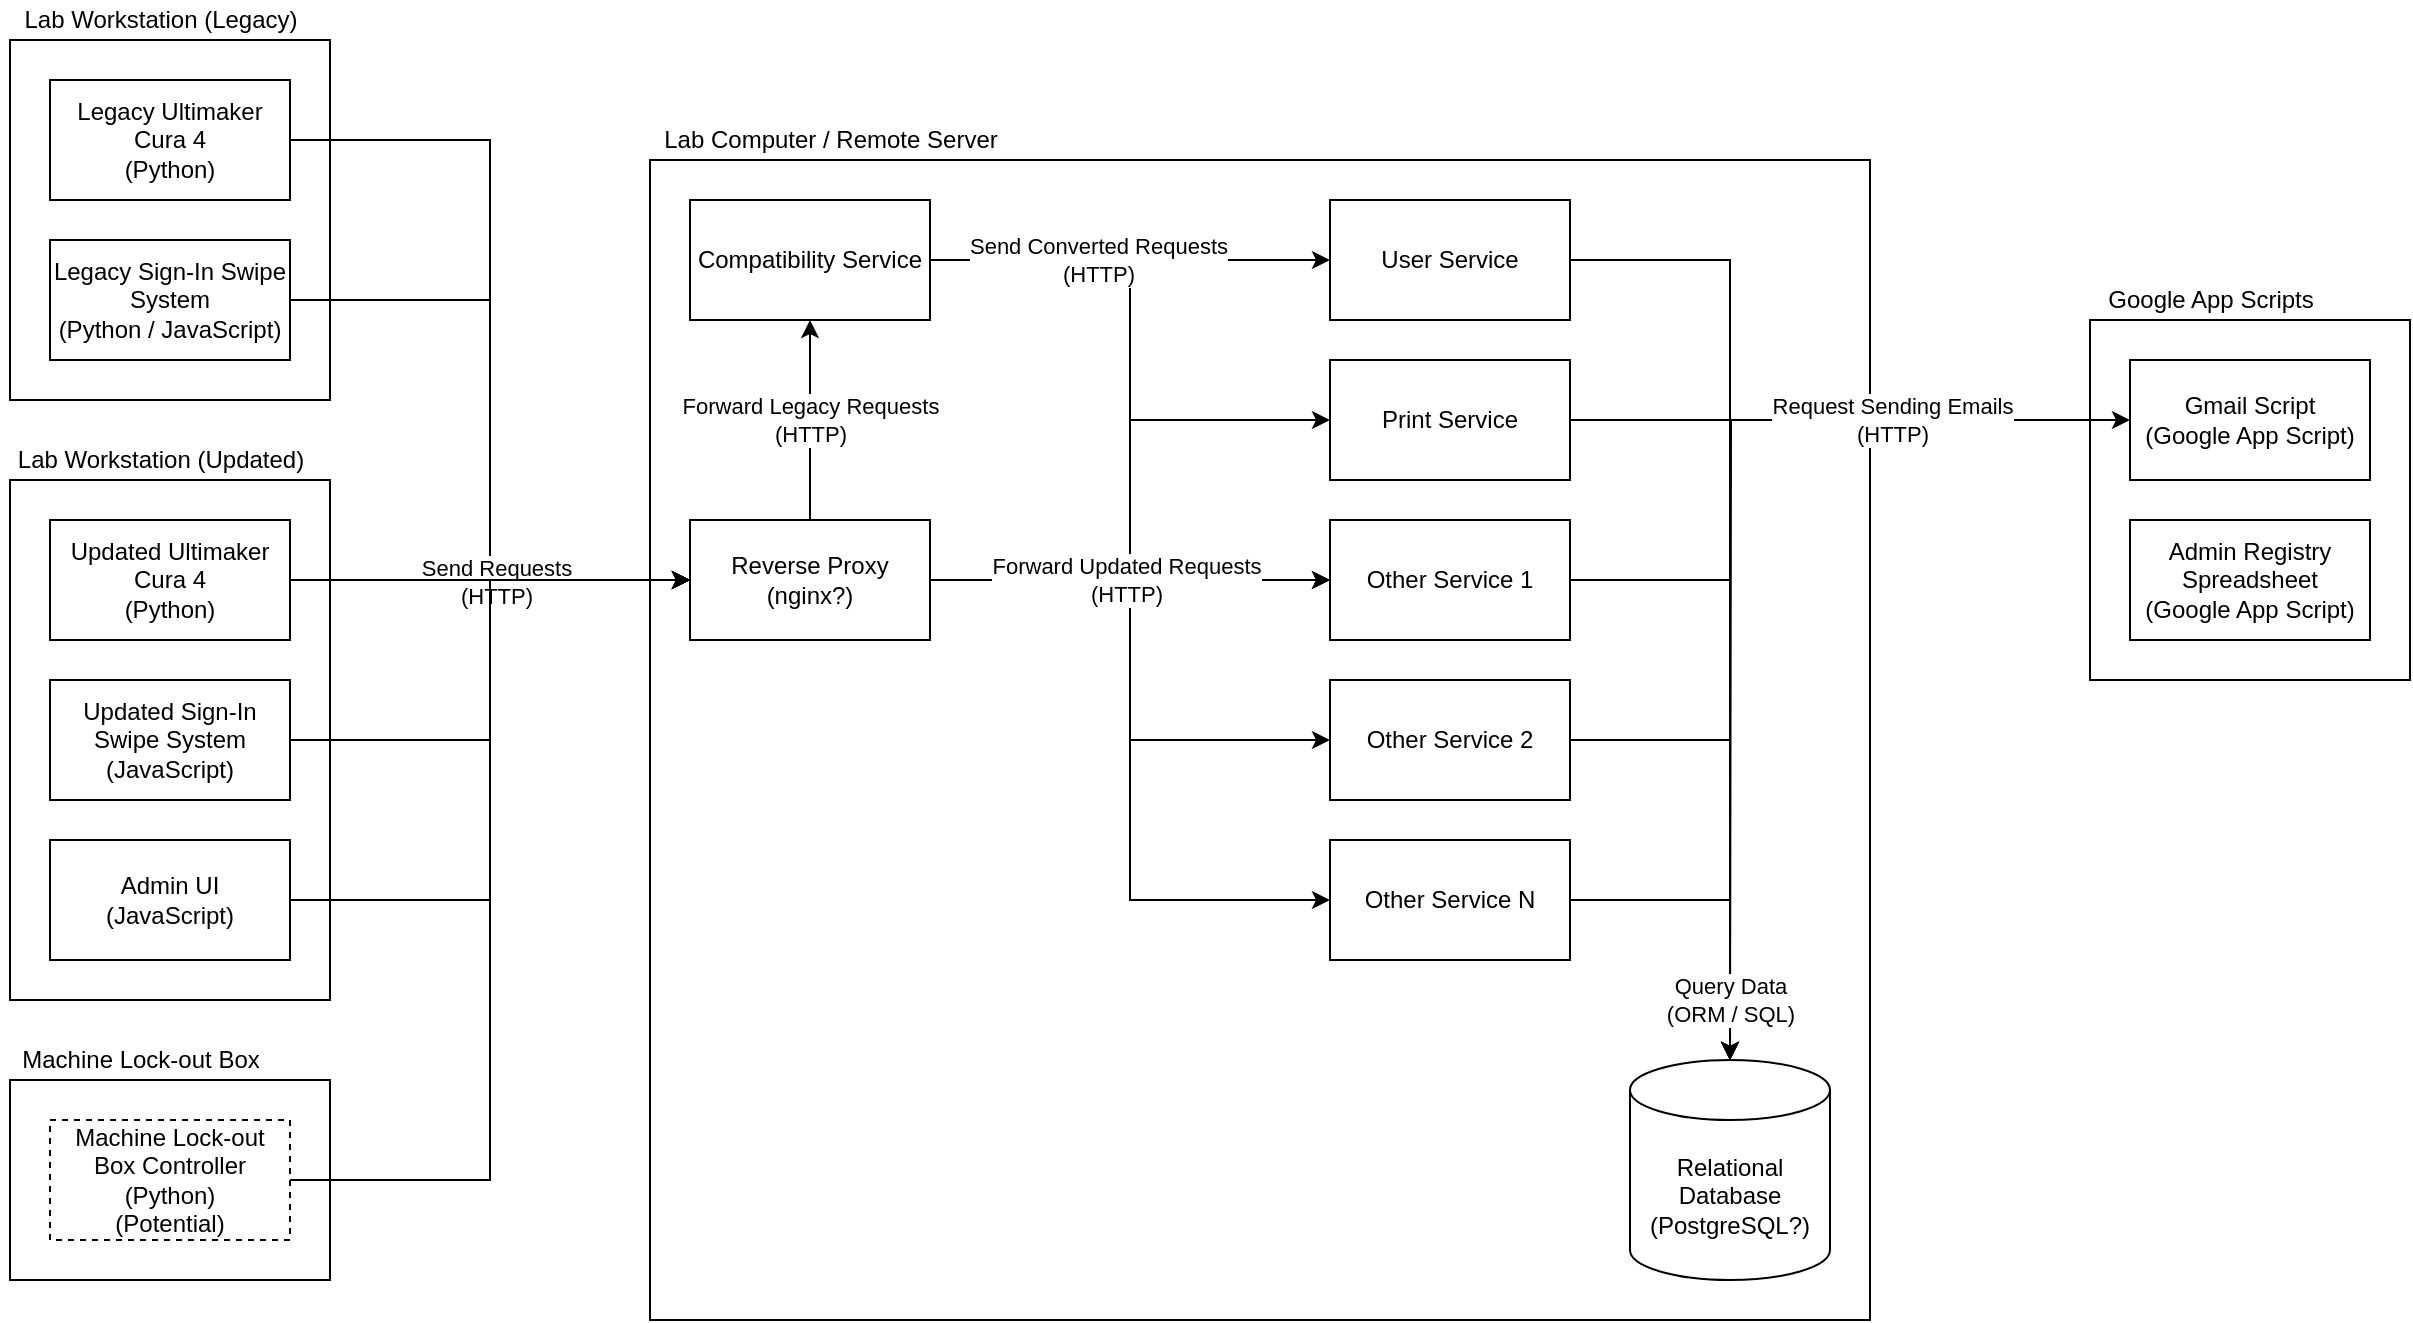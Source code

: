 <mxfile version="15.0.3" type="device"><diagram id="MTIP-5PLBF0YcWBFt69S" name="Page-1"><mxGraphModel dx="1422" dy="1834" grid="1" gridSize="10" guides="1" tooltips="1" connect="1" arrows="1" fold="1" page="1" pageScale="1" pageWidth="850" pageHeight="1100" math="0" shadow="0"><root><mxCell id="0"/><mxCell id="1" parent="0"/><mxCell id="krGLxr7uZBHhwxdKwpYm-34" style="edgeStyle=orthogonalEdgeStyle;rounded=0;orthogonalLoop=1;jettySize=auto;html=1;entryX=0;entryY=0.5;entryDx=0;entryDy=0;" edge="1" parent="1" source="krGLxr7uZBHhwxdKwpYm-4" target="krGLxr7uZBHhwxdKwpYm-13"><mxGeometry relative="1" as="geometry"/></mxCell><mxCell id="krGLxr7uZBHhwxdKwpYm-2" value="" style="rounded=0;whiteSpace=wrap;html=1;fillColor=none;gradientColor=none;" vertex="1" parent="1"><mxGeometry x="60" y="180" width="160" height="260" as="geometry"/></mxCell><mxCell id="nwPcWIHdRZlyHmOG-eum-34" value="" style="rounded=0;whiteSpace=wrap;html=1;fillColor=none;gradientColor=none;" parent="1" vertex="1"><mxGeometry x="60" y="480" width="160" height="100" as="geometry"/></mxCell><mxCell id="nwPcWIHdRZlyHmOG-eum-32" value="" style="rounded=0;whiteSpace=wrap;html=1;fillColor=none;gradientColor=none;" parent="1" vertex="1"><mxGeometry x="60" y="-40" width="160" height="180" as="geometry"/></mxCell><mxCell id="nwPcWIHdRZlyHmOG-eum-29" value="" style="rounded=0;whiteSpace=wrap;html=1;fillColor=none;gradientColor=none;" parent="1" vertex="1"><mxGeometry x="1100" y="100" width="160" height="180" as="geometry"/></mxCell><mxCell id="nwPcWIHdRZlyHmOG-eum-27" value="" style="rounded=0;whiteSpace=wrap;html=1;fillColor=none;" parent="1" vertex="1"><mxGeometry x="380" y="20" width="610" height="580" as="geometry"/></mxCell><mxCell id="krGLxr7uZBHhwxdKwpYm-31" style="edgeStyle=orthogonalEdgeStyle;rounded=0;orthogonalLoop=1;jettySize=auto;html=1;entryX=0;entryY=0.5;entryDx=0;entryDy=0;" edge="1" parent="1" source="nwPcWIHdRZlyHmOG-eum-1" target="krGLxr7uZBHhwxdKwpYm-13"><mxGeometry relative="1" as="geometry"/></mxCell><mxCell id="nwPcWIHdRZlyHmOG-eum-1" value="Legacy Ultimaker Cura 4&lt;br&gt;(Python)" style="rounded=0;whiteSpace=wrap;html=1;" parent="1" vertex="1"><mxGeometry x="80" y="-20" width="120" height="60" as="geometry"/></mxCell><mxCell id="krGLxr7uZBHhwxdKwpYm-32" style="edgeStyle=orthogonalEdgeStyle;rounded=0;orthogonalLoop=1;jettySize=auto;html=1;entryX=0;entryY=0.5;entryDx=0;entryDy=0;" edge="1" parent="1" source="nwPcWIHdRZlyHmOG-eum-2" target="krGLxr7uZBHhwxdKwpYm-13"><mxGeometry relative="1" as="geometry"/></mxCell><mxCell id="nwPcWIHdRZlyHmOG-eum-2" value="Legacy Sign-In Swipe System&lt;br&gt;(Python / JavaScript)" style="rounded=0;whiteSpace=wrap;html=1;" parent="1" vertex="1"><mxGeometry x="80" y="60" width="120" height="60" as="geometry"/></mxCell><mxCell id="krGLxr7uZBHhwxdKwpYm-36" style="edgeStyle=orthogonalEdgeStyle;rounded=0;orthogonalLoop=1;jettySize=auto;html=1;entryX=0;entryY=0.5;entryDx=0;entryDy=0;" edge="1" parent="1" source="nwPcWIHdRZlyHmOG-eum-4" target="krGLxr7uZBHhwxdKwpYm-13"><mxGeometry relative="1" as="geometry"/></mxCell><mxCell id="krGLxr7uZBHhwxdKwpYm-37" value="Send Requests&lt;br&gt;(HTTP)" style="edgeLabel;html=1;align=center;verticalAlign=middle;resizable=0;points=[];rotation=0;" vertex="1" connectable="0" parent="krGLxr7uZBHhwxdKwpYm-36"><mxGeometry x="0.609" y="-1" relative="1" as="geometry"><mxPoint as="offset"/></mxGeometry></mxCell><mxCell id="nwPcWIHdRZlyHmOG-eum-4" value="Machine Lock-out Box Controller&lt;br&gt;(Python)&lt;br&gt;(Potential)" style="rounded=0;whiteSpace=wrap;html=1;dashed=1;" parent="1" vertex="1"><mxGeometry x="80" y="500" width="120" height="60" as="geometry"/></mxCell><mxCell id="krGLxr7uZBHhwxdKwpYm-35" style="edgeStyle=orthogonalEdgeStyle;rounded=0;orthogonalLoop=1;jettySize=auto;html=1;entryX=0;entryY=0.5;entryDx=0;entryDy=0;" edge="1" parent="1" source="nwPcWIHdRZlyHmOG-eum-5" target="krGLxr7uZBHhwxdKwpYm-13"><mxGeometry relative="1" as="geometry"/></mxCell><mxCell id="nwPcWIHdRZlyHmOG-eum-5" value="Admin UI&lt;br&gt;(JavaScript)" style="rounded=0;whiteSpace=wrap;html=1;" parent="1" vertex="1"><mxGeometry x="80" y="360" width="120" height="60" as="geometry"/></mxCell><mxCell id="nwPcWIHdRZlyHmOG-eum-23" style="edgeStyle=orthogonalEdgeStyle;rounded=0;orthogonalLoop=1;jettySize=auto;html=1;entryX=0;entryY=0.5;entryDx=0;entryDy=0;exitX=1;exitY=0.5;exitDx=0;exitDy=0;" parent="1" source="krGLxr7uZBHhwxdKwpYm-9" target="nwPcWIHdRZlyHmOG-eum-21" edge="1"><mxGeometry relative="1" as="geometry"><mxPoint x="990" y="390" as="sourcePoint"/></mxGeometry></mxCell><mxCell id="nwPcWIHdRZlyHmOG-eum-24" value="Request Sending Emails&lt;br&gt;(HTTP)" style="edgeLabel;html=1;align=center;verticalAlign=middle;resizable=0;points=[];" parent="nwPcWIHdRZlyHmOG-eum-23" vertex="1" connectable="0"><mxGeometry x="0.332" y="1" relative="1" as="geometry"><mxPoint x="-26" y="1" as="offset"/></mxGeometry></mxCell><mxCell id="krGLxr7uZBHhwxdKwpYm-16" style="edgeStyle=orthogonalEdgeStyle;rounded=0;orthogonalLoop=1;jettySize=auto;html=1;" edge="1" parent="1" source="nwPcWIHdRZlyHmOG-eum-6" target="krGLxr7uZBHhwxdKwpYm-8"><mxGeometry relative="1" as="geometry"/></mxCell><mxCell id="krGLxr7uZBHhwxdKwpYm-17" style="edgeStyle=orthogonalEdgeStyle;rounded=0;orthogonalLoop=1;jettySize=auto;html=1;entryX=0;entryY=0.5;entryDx=0;entryDy=0;" edge="1" parent="1" source="nwPcWIHdRZlyHmOG-eum-6" target="krGLxr7uZBHhwxdKwpYm-9"><mxGeometry relative="1" as="geometry"/></mxCell><mxCell id="krGLxr7uZBHhwxdKwpYm-18" style="edgeStyle=orthogonalEdgeStyle;rounded=0;orthogonalLoop=1;jettySize=auto;html=1;entryX=0;entryY=0.5;entryDx=0;entryDy=0;" edge="1" parent="1" source="nwPcWIHdRZlyHmOG-eum-6" target="krGLxr7uZBHhwxdKwpYm-10"><mxGeometry relative="1" as="geometry"/></mxCell><mxCell id="krGLxr7uZBHhwxdKwpYm-19" style="edgeStyle=orthogonalEdgeStyle;rounded=0;orthogonalLoop=1;jettySize=auto;html=1;entryX=0;entryY=0.5;entryDx=0;entryDy=0;" edge="1" parent="1" source="nwPcWIHdRZlyHmOG-eum-6" target="krGLxr7uZBHhwxdKwpYm-11"><mxGeometry relative="1" as="geometry"/></mxCell><mxCell id="krGLxr7uZBHhwxdKwpYm-20" style="edgeStyle=orthogonalEdgeStyle;rounded=0;orthogonalLoop=1;jettySize=auto;html=1;entryX=0;entryY=0.5;entryDx=0;entryDy=0;" edge="1" parent="1" source="nwPcWIHdRZlyHmOG-eum-6" target="krGLxr7uZBHhwxdKwpYm-12"><mxGeometry relative="1" as="geometry"/></mxCell><mxCell id="krGLxr7uZBHhwxdKwpYm-21" value="Send Converted Requests&lt;br&gt;(HTTP)" style="edgeLabel;html=1;align=center;verticalAlign=middle;resizable=0;points=[];" vertex="1" connectable="0" parent="krGLxr7uZBHhwxdKwpYm-20"><mxGeometry x="-0.807" y="1" relative="1" as="geometry"><mxPoint x="34" y="1" as="offset"/></mxGeometry></mxCell><mxCell id="nwPcWIHdRZlyHmOG-eum-6" value="Compatibility Service" style="rounded=0;whiteSpace=wrap;html=1;" parent="1" vertex="1"><mxGeometry x="400" y="40" width="120" height="60" as="geometry"/></mxCell><mxCell id="nwPcWIHdRZlyHmOG-eum-10" value="Relational Database&lt;br&gt;(PostgreSQL?)" style="shape=cylinder3;whiteSpace=wrap;html=1;boundedLbl=1;backgroundOutline=1;size=15;" parent="1" vertex="1"><mxGeometry x="870" y="470" width="100" height="110" as="geometry"/></mxCell><mxCell id="nwPcWIHdRZlyHmOG-eum-21" value="Gmail Script&lt;br&gt;(Google App Script)" style="rounded=0;whiteSpace=wrap;html=1;" parent="1" vertex="1"><mxGeometry x="1120" y="120" width="120" height="60" as="geometry"/></mxCell><mxCell id="nwPcWIHdRZlyHmOG-eum-22" value="Admin Registry Spreadsheet&lt;br&gt;(Google App Script)" style="rounded=0;whiteSpace=wrap;html=1;" parent="1" vertex="1"><mxGeometry x="1120" y="200" width="120" height="60" as="geometry"/></mxCell><mxCell id="nwPcWIHdRZlyHmOG-eum-28" value="Lab Computer / Remote Server" style="text;html=1;align=center;verticalAlign=middle;resizable=0;points=[];autosize=1;strokeColor=none;" parent="1" vertex="1"><mxGeometry x="380" width="180" height="20" as="geometry"/></mxCell><mxCell id="nwPcWIHdRZlyHmOG-eum-30" value="Google App Scripts" style="text;html=1;align=center;verticalAlign=middle;resizable=0;points=[];autosize=1;strokeColor=none;" parent="1" vertex="1"><mxGeometry x="1100" y="80" width="120" height="20" as="geometry"/></mxCell><mxCell id="nwPcWIHdRZlyHmOG-eum-33" value="Lab Workstation (Legacy)" style="text;html=1;align=center;verticalAlign=middle;resizable=0;points=[];autosize=1;strokeColor=none;" parent="1" vertex="1"><mxGeometry x="60" y="-60" width="150" height="20" as="geometry"/></mxCell><mxCell id="nwPcWIHdRZlyHmOG-eum-35" value="Machine Lock-out Box" style="text;html=1;align=center;verticalAlign=middle;resizable=0;points=[];autosize=1;strokeColor=none;" parent="1" vertex="1"><mxGeometry x="60" y="460" width="130" height="20" as="geometry"/></mxCell><mxCell id="krGLxr7uZBHhwxdKwpYm-33" style="edgeStyle=orthogonalEdgeStyle;rounded=0;orthogonalLoop=1;jettySize=auto;html=1;" edge="1" parent="1" source="krGLxr7uZBHhwxdKwpYm-3" target="krGLxr7uZBHhwxdKwpYm-13"><mxGeometry relative="1" as="geometry"/></mxCell><mxCell id="krGLxr7uZBHhwxdKwpYm-3" value="Updated Ultimaker Cura 4&lt;br&gt;(Python)" style="rounded=0;whiteSpace=wrap;html=1;" vertex="1" parent="1"><mxGeometry x="80" y="200" width="120" height="60" as="geometry"/></mxCell><mxCell id="krGLxr7uZBHhwxdKwpYm-4" value="Updated Sign-In Swipe System&lt;br&gt;(JavaScript)" style="rounded=0;whiteSpace=wrap;html=1;" vertex="1" parent="1"><mxGeometry x="80" y="280" width="120" height="60" as="geometry"/></mxCell><mxCell id="krGLxr7uZBHhwxdKwpYm-5" value="Lab Workstation (Updated)" style="text;html=1;align=center;verticalAlign=middle;resizable=0;points=[];autosize=1;strokeColor=none;" vertex="1" parent="1"><mxGeometry x="55" y="160" width="160" height="20" as="geometry"/></mxCell><mxCell id="krGLxr7uZBHhwxdKwpYm-6" value="" style="shape=image;html=1;verticalAlign=top;verticalLabelPosition=bottom;labelBackgroundColor=#ffffff;imageAspect=0;aspect=fixed;image=https://cdn4.iconfinder.com/data/icons/basic-user-interface-elements/700/exit-delete-remove-close-x-128.png" vertex="1" parent="1"><mxGeometry x="1141" y="191" width="78" height="78" as="geometry"/></mxCell><mxCell id="krGLxr7uZBHhwxdKwpYm-29" style="edgeStyle=orthogonalEdgeStyle;rounded=0;orthogonalLoop=1;jettySize=auto;html=1;entryX=0.5;entryY=0;entryDx=0;entryDy=0;entryPerimeter=0;" edge="1" parent="1" source="krGLxr7uZBHhwxdKwpYm-8" target="nwPcWIHdRZlyHmOG-eum-10"><mxGeometry relative="1" as="geometry"/></mxCell><mxCell id="krGLxr7uZBHhwxdKwpYm-8" value="User Service" style="rounded=0;whiteSpace=wrap;html=1;" vertex="1" parent="1"><mxGeometry x="720" y="40" width="120" height="60" as="geometry"/></mxCell><mxCell id="krGLxr7uZBHhwxdKwpYm-28" style="edgeStyle=orthogonalEdgeStyle;rounded=0;orthogonalLoop=1;jettySize=auto;html=1;" edge="1" parent="1" source="krGLxr7uZBHhwxdKwpYm-9"><mxGeometry relative="1" as="geometry"><mxPoint x="920" y="470" as="targetPoint"/></mxGeometry></mxCell><mxCell id="krGLxr7uZBHhwxdKwpYm-9" value="Print Service" style="rounded=0;whiteSpace=wrap;html=1;" vertex="1" parent="1"><mxGeometry x="720" y="120" width="120" height="60" as="geometry"/></mxCell><mxCell id="krGLxr7uZBHhwxdKwpYm-27" style="edgeStyle=orthogonalEdgeStyle;rounded=0;orthogonalLoop=1;jettySize=auto;html=1;entryX=0.5;entryY=0;entryDx=0;entryDy=0;entryPerimeter=0;" edge="1" parent="1" source="krGLxr7uZBHhwxdKwpYm-10" target="nwPcWIHdRZlyHmOG-eum-10"><mxGeometry relative="1" as="geometry"/></mxCell><mxCell id="krGLxr7uZBHhwxdKwpYm-10" value="Other Service 1" style="rounded=0;whiteSpace=wrap;html=1;" vertex="1" parent="1"><mxGeometry x="720" y="200" width="120" height="60" as="geometry"/></mxCell><mxCell id="krGLxr7uZBHhwxdKwpYm-26" style="edgeStyle=orthogonalEdgeStyle;rounded=0;orthogonalLoop=1;jettySize=auto;html=1;entryX=0.5;entryY=0;entryDx=0;entryDy=0;entryPerimeter=0;" edge="1" parent="1" source="krGLxr7uZBHhwxdKwpYm-11" target="nwPcWIHdRZlyHmOG-eum-10"><mxGeometry relative="1" as="geometry"/></mxCell><mxCell id="krGLxr7uZBHhwxdKwpYm-11" value="Other Service 2" style="rounded=0;whiteSpace=wrap;html=1;" vertex="1" parent="1"><mxGeometry x="720" y="280" width="120" height="60" as="geometry"/></mxCell><mxCell id="krGLxr7uZBHhwxdKwpYm-25" style="edgeStyle=orthogonalEdgeStyle;rounded=0;orthogonalLoop=1;jettySize=auto;html=1;entryX=0.5;entryY=0;entryDx=0;entryDy=0;entryPerimeter=0;" edge="1" parent="1" source="krGLxr7uZBHhwxdKwpYm-12" target="nwPcWIHdRZlyHmOG-eum-10"><mxGeometry relative="1" as="geometry"/></mxCell><mxCell id="krGLxr7uZBHhwxdKwpYm-30" value="Query Data&lt;br&gt;(ORM / SQL)" style="edgeLabel;html=1;align=center;verticalAlign=middle;resizable=0;points=[];" vertex="1" connectable="0" parent="krGLxr7uZBHhwxdKwpYm-25"><mxGeometry x="0.709" y="-1" relative="1" as="geometry"><mxPoint x="1" y="-7" as="offset"/></mxGeometry></mxCell><mxCell id="krGLxr7uZBHhwxdKwpYm-12" value="Other Service N" style="rounded=0;whiteSpace=wrap;html=1;" vertex="1" parent="1"><mxGeometry x="720" y="360" width="120" height="60" as="geometry"/></mxCell><mxCell id="krGLxr7uZBHhwxdKwpYm-14" style="edgeStyle=orthogonalEdgeStyle;rounded=0;orthogonalLoop=1;jettySize=auto;html=1;entryX=0.5;entryY=1;entryDx=0;entryDy=0;" edge="1" parent="1" source="krGLxr7uZBHhwxdKwpYm-13" target="nwPcWIHdRZlyHmOG-eum-6"><mxGeometry relative="1" as="geometry"/></mxCell><mxCell id="krGLxr7uZBHhwxdKwpYm-15" value="Forward Legacy Requests&lt;br&gt;(HTTP)" style="edgeLabel;html=1;align=center;verticalAlign=middle;resizable=0;points=[];" vertex="1" connectable="0" parent="krGLxr7uZBHhwxdKwpYm-14"><mxGeometry x="-0.141" relative="1" as="geometry"><mxPoint y="-7" as="offset"/></mxGeometry></mxCell><mxCell id="krGLxr7uZBHhwxdKwpYm-22" style="edgeStyle=orthogonalEdgeStyle;rounded=0;orthogonalLoop=1;jettySize=auto;html=1;entryX=0;entryY=0.5;entryDx=0;entryDy=0;" edge="1" parent="1" source="krGLxr7uZBHhwxdKwpYm-13" target="krGLxr7uZBHhwxdKwpYm-10"><mxGeometry relative="1" as="geometry"/></mxCell><mxCell id="krGLxr7uZBHhwxdKwpYm-23" value="Forward Updated Requests&lt;br&gt;(HTTP)" style="edgeLabel;html=1;align=center;verticalAlign=middle;resizable=0;points=[];" vertex="1" connectable="0" parent="krGLxr7uZBHhwxdKwpYm-22"><mxGeometry x="-0.111" y="1" relative="1" as="geometry"><mxPoint x="9" y="1" as="offset"/></mxGeometry></mxCell><mxCell id="krGLxr7uZBHhwxdKwpYm-13" value="Reverse Proxy&lt;br&gt;(nginx?)" style="rounded=0;whiteSpace=wrap;html=1;" vertex="1" parent="1"><mxGeometry x="400" y="200" width="120" height="60" as="geometry"/></mxCell></root></mxGraphModel></diagram></mxfile>